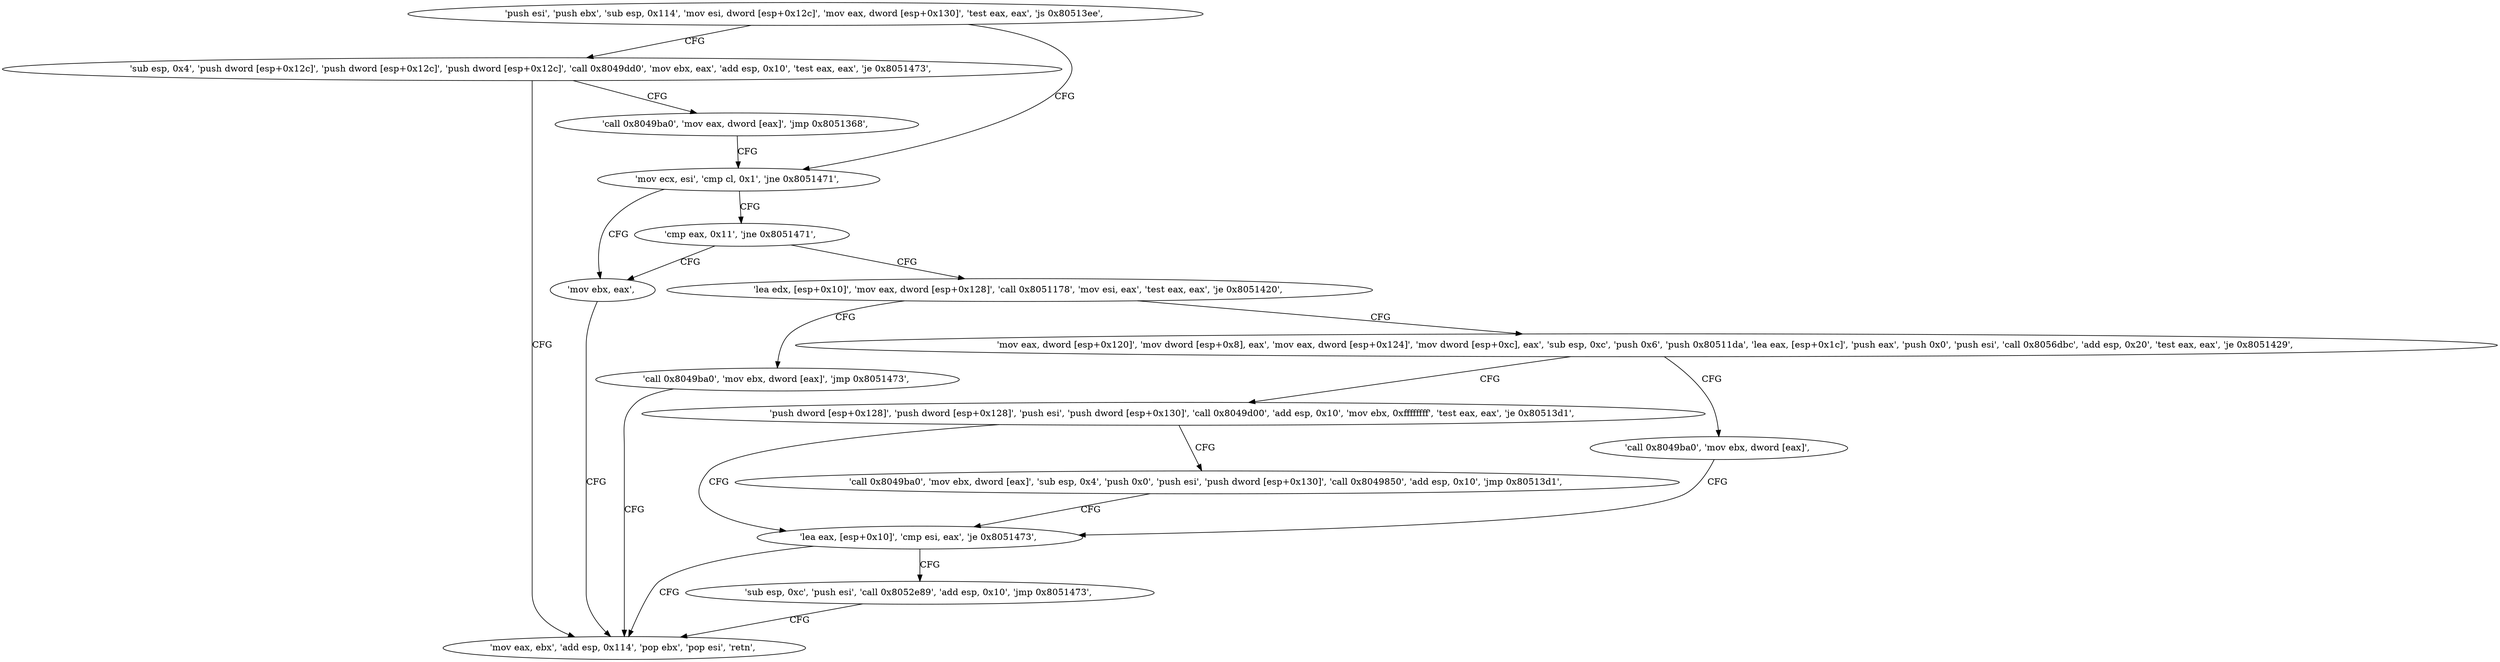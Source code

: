 digraph "func" {
"134550346" [label = "'push esi', 'push ebx', 'sub esp, 0x114', 'mov esi, dword [esp+0x12c]', 'mov eax, dword [esp+0x130]', 'test eax, eax', 'js 0x80513ee', " ]
"134550510" [label = "'sub esp, 0x4', 'push dword [esp+0x12c]', 'push dword [esp+0x12c]', 'push dword [esp+0x12c]', 'call 0x8049dd0', 'mov ebx, eax', 'add esp, 0x10', 'test eax, eax', 'je 0x8051473', " ]
"134550376" [label = "'mov ecx, esi', 'cmp cl, 0x1', 'jne 0x8051471', " ]
"134550643" [label = "'mov eax, ebx', 'add esp, 0x114', 'pop ebx', 'pop esi', 'retn', " ]
"134550548" [label = "'call 0x8049ba0', 'mov eax, dword [eax]', 'jmp 0x8051368', " ]
"134550641" [label = "'mov ebx, eax', " ]
"134550387" [label = "'cmp eax, 0x11', 'jne 0x8051471', " ]
"134550396" [label = "'lea edx, [esp+0x10]', 'mov eax, dword [esp+0x128]', 'call 0x8051178', 'mov esi, eax', 'test eax, eax', 'je 0x8051420', " ]
"134550560" [label = "'call 0x8049ba0', 'mov ebx, dword [eax]', 'jmp 0x8051473', " ]
"134550422" [label = "'mov eax, dword [esp+0x120]', 'mov dword [esp+0x8], eax', 'mov eax, dword [esp+0x124]', 'mov dword [esp+0xc], eax', 'sub esp, 0xc', 'push 0x6', 'push 0x80511da', 'lea eax, [esp+0x1c]', 'push eax', 'push 0x0', 'push esi', 'call 0x8056dbc', 'add esp, 0x20', 'test eax, eax', 'je 0x8051429', " ]
"134550569" [label = "'push dword [esp+0x128]', 'push dword [esp+0x128]', 'push esi', 'push dword [esp+0x130]', 'call 0x8049d00', 'add esp, 0x10', 'mov ebx, 0xffffffff', 'test eax, eax', 'je 0x80513d1', " ]
"134550474" [label = "'call 0x8049ba0', 'mov ebx, dword [eax]', " ]
"134550481" [label = "'lea eax, [esp+0x10]', 'cmp esi, eax', 'je 0x8051473', " ]
"134550608" [label = "'call 0x8049ba0', 'mov ebx, dword [eax]', 'sub esp, 0x4', 'push 0x0', 'push esi', 'push dword [esp+0x130]', 'call 0x8049850', 'add esp, 0x10', 'jmp 0x80513d1', " ]
"134550493" [label = "'sub esp, 0xc', 'push esi', 'call 0x8052e89', 'add esp, 0x10', 'jmp 0x8051473', " ]
"134550346" -> "134550510" [ label = "CFG" ]
"134550346" -> "134550376" [ label = "CFG" ]
"134550510" -> "134550643" [ label = "CFG" ]
"134550510" -> "134550548" [ label = "CFG" ]
"134550376" -> "134550641" [ label = "CFG" ]
"134550376" -> "134550387" [ label = "CFG" ]
"134550548" -> "134550376" [ label = "CFG" ]
"134550641" -> "134550643" [ label = "CFG" ]
"134550387" -> "134550641" [ label = "CFG" ]
"134550387" -> "134550396" [ label = "CFG" ]
"134550396" -> "134550560" [ label = "CFG" ]
"134550396" -> "134550422" [ label = "CFG" ]
"134550560" -> "134550643" [ label = "CFG" ]
"134550422" -> "134550569" [ label = "CFG" ]
"134550422" -> "134550474" [ label = "CFG" ]
"134550569" -> "134550481" [ label = "CFG" ]
"134550569" -> "134550608" [ label = "CFG" ]
"134550474" -> "134550481" [ label = "CFG" ]
"134550481" -> "134550643" [ label = "CFG" ]
"134550481" -> "134550493" [ label = "CFG" ]
"134550608" -> "134550481" [ label = "CFG" ]
"134550493" -> "134550643" [ label = "CFG" ]
}
